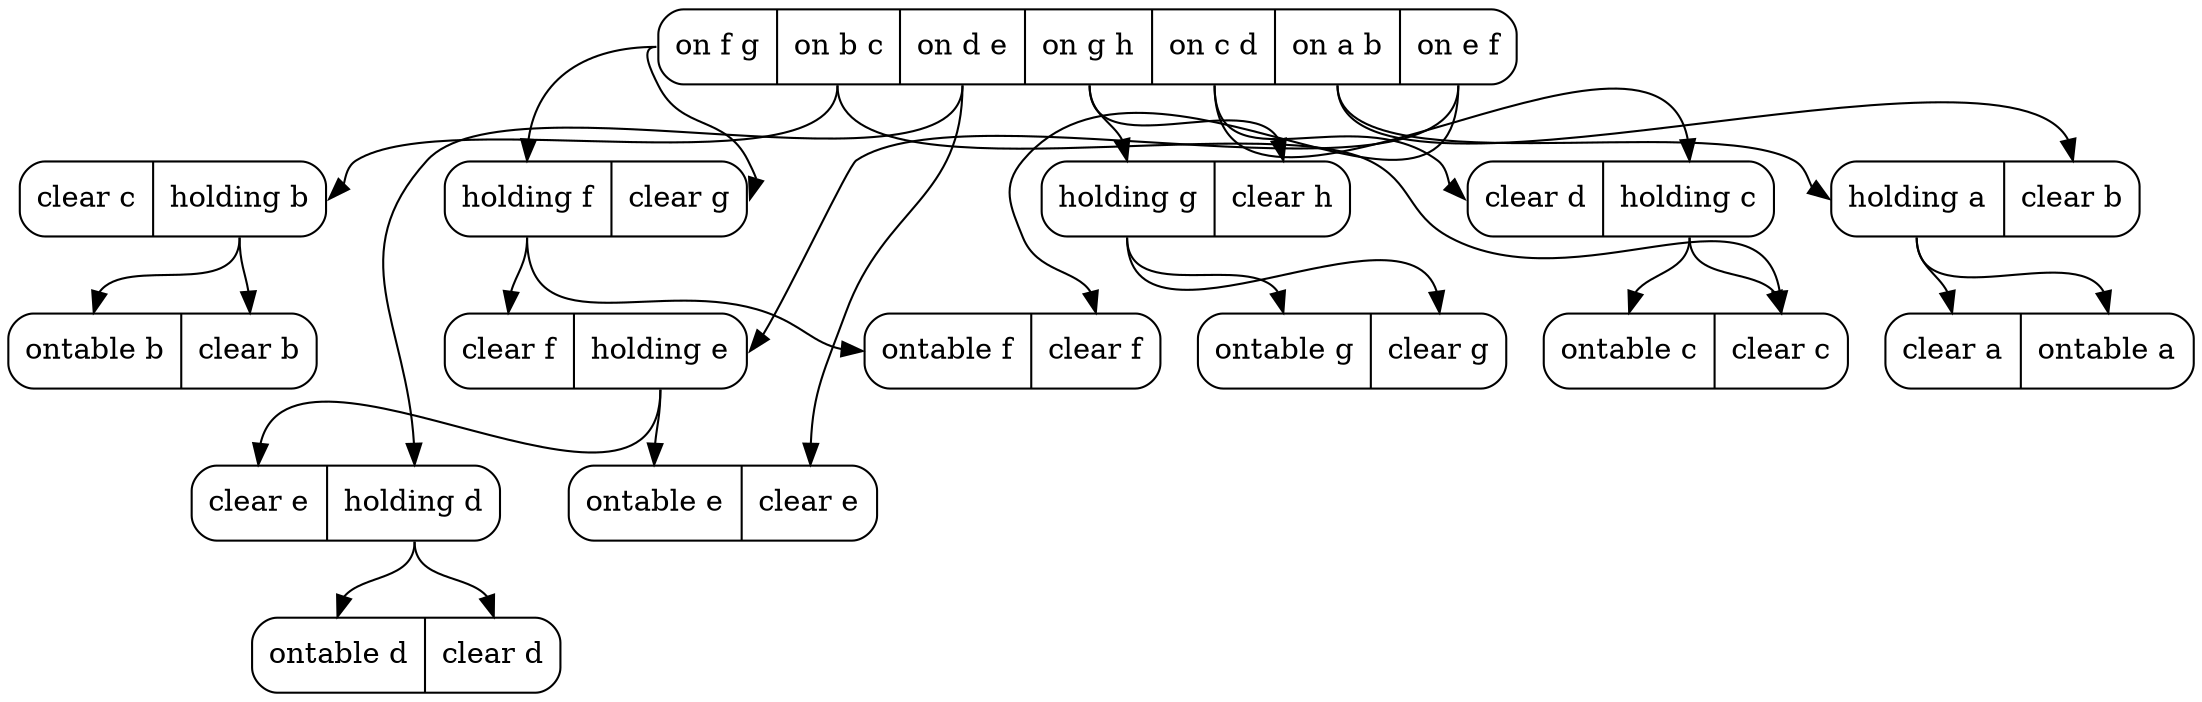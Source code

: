 digraph Tree {
	node [shape=Mrecord];
	 edge [style=solid, color=black];
struct0 [label="<onfg> on f g|<onbc> on b c|<onde> on d e|<ongh> on g h|<oncd> on c d|<onab> on a b|<onef> on e f"];
struct1 [label="<ontablef> ontable f|<clearf> clear f"];
struct2 [label="<holdingf> holding f|<clearg> clear g"];
struct3 [label="<holdinga> holding a|<clearb> clear b"];
struct4 [label="<cleard> clear d|<holdingc> holding c"];
struct5 [label="<holdingg> holding g|<clearh> clear h"];
struct6 [label="<cleara> clear a|<ontablea> ontable a"];
struct7 [label="<ontabled> ontable d|<cleard> clear d"];
struct8 [label="<ontablee> ontable e|<cleare> clear e"];
struct9 [label="<ontableb> ontable b|<clearb> clear b"];
struct10 [label="<ontablec> ontable c|<clearc> clear c"];
struct11 [label="<ontableg> ontable g|<clearg> clear g"];
struct12 [label="<cleare> clear e|<holdingd> holding d"];
struct13 [label="<clearc> clear c|<holdingb> holding b"];
struct14 [label="<clearf> clear f|<holdinge> holding e"];
struct2:holdingf -> struct1:ontablef;
struct2:holdingf -> struct14:clearf;
struct0:onfg -> struct2:holdingf;
struct0:onfg -> struct2:clearg;
struct0:onab -> struct3:holdinga;
struct0:onab -> struct3:clearb;
struct0:oncd -> struct4:cleard;
struct0:oncd -> struct4:holdingc;
struct0:ongh -> struct5:holdingg;
struct0:ongh -> struct5:clearh;
struct3:holdinga -> struct6:cleara;
struct3:holdinga -> struct6:ontablea;
struct12:holdingd -> struct7:ontabled;
struct12:holdingd -> struct7:cleard;
struct14:holdinge -> struct8:ontablee;
struct14:holdinge -> struct12:cleare;
struct13:holdingb -> struct9:ontableb;
struct13:holdingb -> struct9:clearb;
struct4:holdingc -> struct10:ontablec;
struct4:holdingc -> struct10:clearc;
struct5:holdingg -> struct11:ontableg;
struct5:holdingg -> struct11:clearg;
struct0:onde -> struct8:cleare;
struct0:onde -> struct12:holdingd;
struct0:onbc -> struct10:clearc;
struct0:onbc -> struct13:holdingb;
struct0:onef -> struct1:clearf;
struct0:onef -> struct14:holdinge;
}
